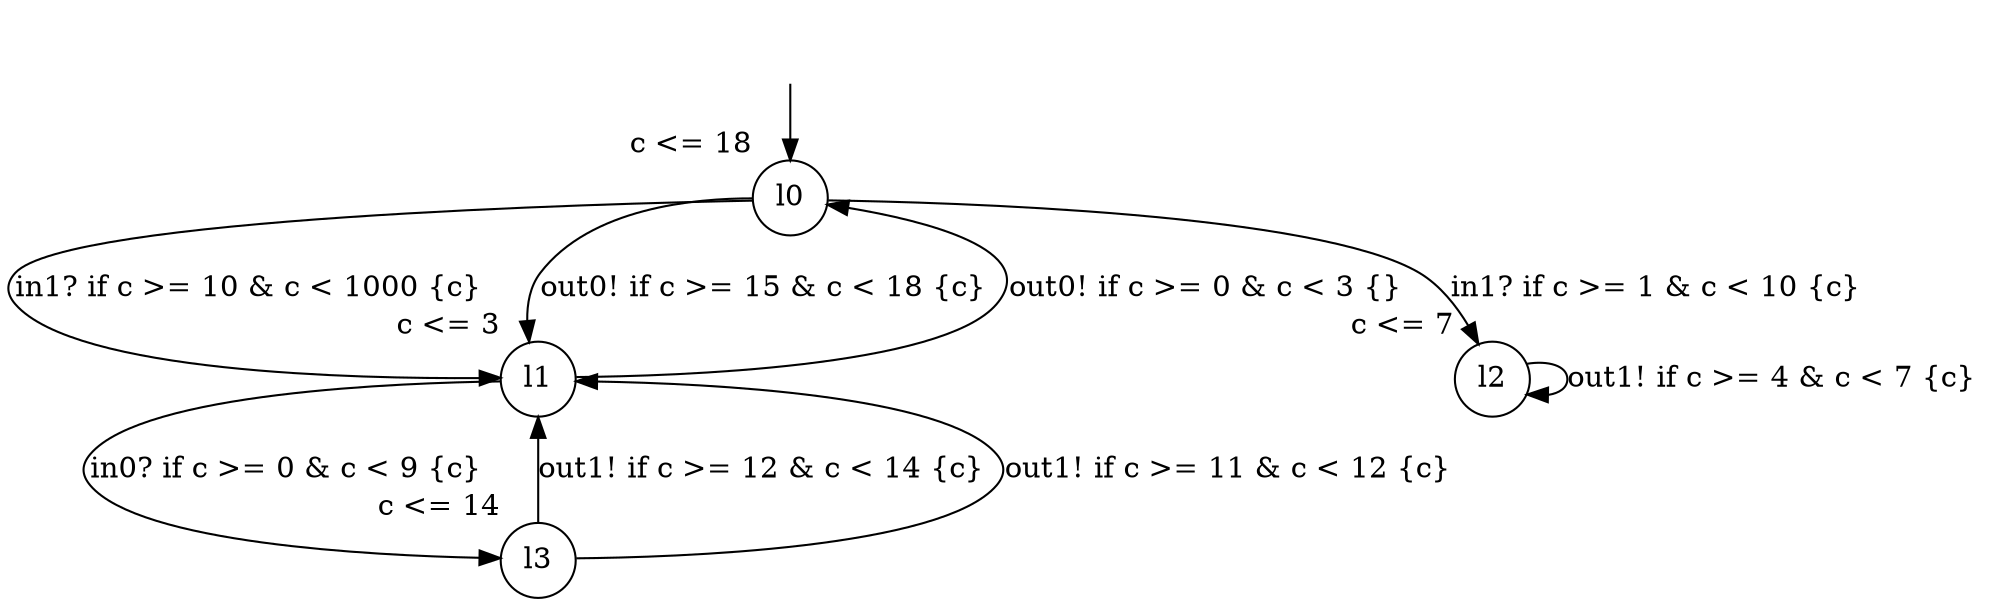 digraph g {
__start0 [label="" shape="none"];
l0 [shape="circle" margin=0 label="l0", xlabel="c <= 18"];
l1 [shape="circle" margin=0 label="l1", xlabel="c <= 3"];
l2 [shape="circle" margin=0 label="l2", xlabel="c <= 7"];
l3 [shape="circle" margin=0 label="l3", xlabel="c <= 14"];
l0 -> l1 [label="in1? if c >= 10 & c < 1000 {c} "];
l0 -> l1 [label="out0! if c >= 15 & c < 18 {c} "];
l0 -> l2 [label="in1? if c >= 1 & c < 10 {c} "];
l1 -> l3 [label="in0? if c >= 0 & c < 9 {c} "];
l1 -> l0 [label="out0! if c >= 0 & c < 3 {} "];
l2 -> l2 [label="out1! if c >= 4 & c < 7 {c} "];
l3 -> l1 [label="out1! if c >= 12 & c < 14 {c} "];
l3 -> l1 [label="out1! if c >= 11 & c < 12 {c} "];
__start0 -> l0;
}
